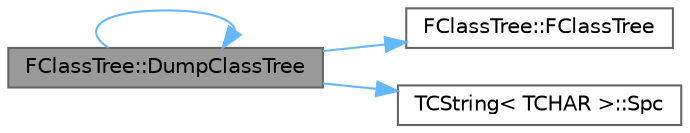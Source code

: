 digraph "FClassTree::DumpClassTree"
{
 // INTERACTIVE_SVG=YES
 // LATEX_PDF_SIZE
  bgcolor="transparent";
  edge [fontname=Helvetica,fontsize=10,labelfontname=Helvetica,labelfontsize=10];
  node [fontname=Helvetica,fontsize=10,shape=box,height=0.2,width=0.4];
  rankdir="LR";
  Node1 [id="Node000001",label="FClassTree::DumpClassTree",height=0.2,width=0.4,color="gray40", fillcolor="grey60", style="filled", fontcolor="black",tooltip=" "];
  Node1 -> Node2 [id="edge1_Node000001_Node000002",color="steelblue1",style="solid",tooltip=" "];
  Node2 [id="Node000002",label="FClassTree::FClassTree",height=0.2,width=0.4,color="grey40", fillcolor="white", style="filled",URL="$de/d1f/classFClassTree.html#ab81b1df8ddb0e9a62089da48f26bc27b",tooltip="Constructor."];
  Node1 -> Node1 [id="edge2_Node000001_Node000001",color="steelblue1",style="solid",tooltip=" "];
  Node1 -> Node3 [id="edge3_Node000001_Node000003",color="steelblue1",style="solid",tooltip=" "];
  Node3 [id="Node000003",label="TCString\< TCHAR \>::Spc",height=0.2,width=0.4,color="grey40", fillcolor="white", style="filled",URL="$df/d74/structTCString.html#acfb8aac661f4085e20527f713560dbb9",tooltip=" "];
}
